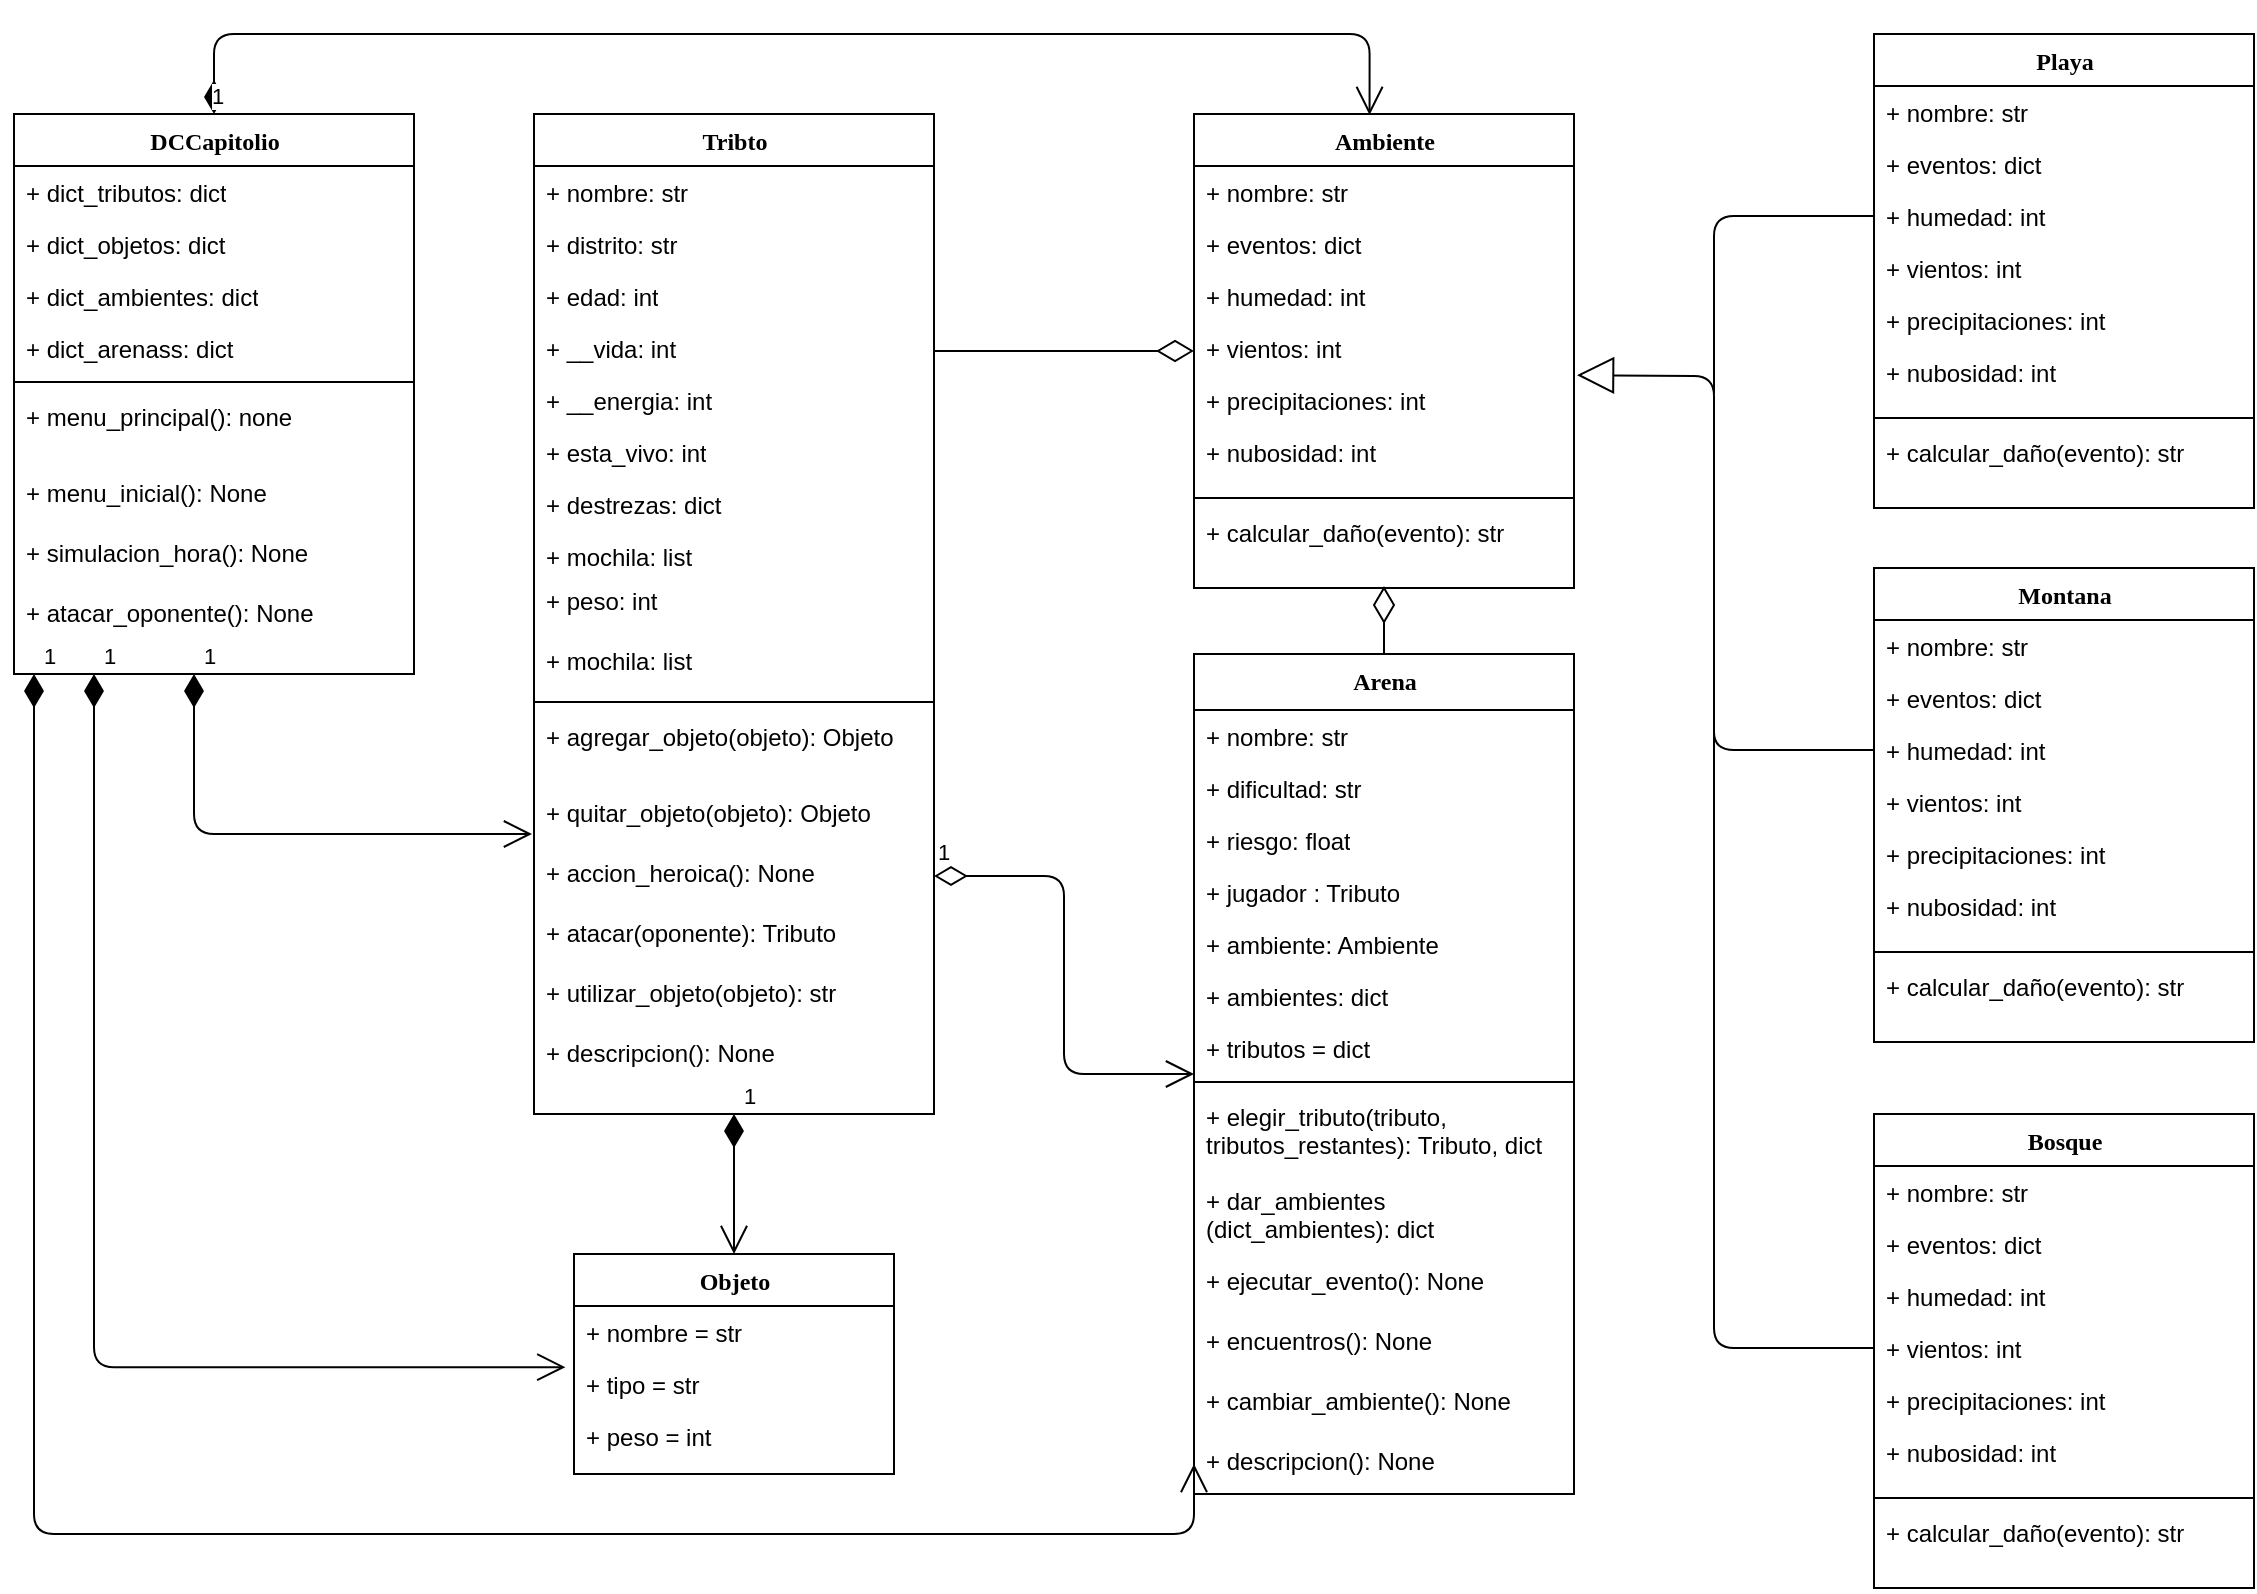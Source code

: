 <mxfile version="14.8.5" type="github">
  <diagram name="Page-1" id="9f46799a-70d6-7492-0946-bef42562c5a5">
    <mxGraphModel dx="2784" dy="868" grid="1" gridSize="10" guides="1" tooltips="1" connect="1" arrows="1" fold="1" page="1" pageScale="1" pageWidth="1100" pageHeight="850" background="none" math="0" shadow="0">
      <root>
        <mxCell id="0" />
        <mxCell id="1" parent="0" />
        <mxCell id="78961159f06e98e8-17" value="Tribto" style="swimlane;html=1;fontStyle=1;align=center;verticalAlign=top;childLayout=stackLayout;horizontal=1;startSize=26;horizontalStack=0;resizeParent=1;resizeLast=0;collapsible=1;marginBottom=0;swimlaneFillColor=#ffffff;rounded=0;shadow=0;comic=0;labelBackgroundColor=none;strokeWidth=1;fillColor=none;fontFamily=Verdana;fontSize=12" parent="1" vertex="1">
          <mxGeometry x="50" y="80" width="200" height="500" as="geometry" />
        </mxCell>
        <mxCell id="78961159f06e98e8-21" value="+ nombre: str" style="text;html=1;strokeColor=none;fillColor=none;align=left;verticalAlign=top;spacingLeft=4;spacingRight=4;whiteSpace=wrap;overflow=hidden;rotatable=0;points=[[0,0.5],[1,0.5]];portConstraint=eastwest;" parent="78961159f06e98e8-17" vertex="1">
          <mxGeometry y="26" width="200" height="26" as="geometry" />
        </mxCell>
        <mxCell id="78961159f06e98e8-23" value="+ distrito: str" style="text;html=1;strokeColor=none;fillColor=none;align=left;verticalAlign=top;spacingLeft=4;spacingRight=4;whiteSpace=wrap;overflow=hidden;rotatable=0;points=[[0,0.5],[1,0.5]];portConstraint=eastwest;" parent="78961159f06e98e8-17" vertex="1">
          <mxGeometry y="52" width="200" height="26" as="geometry" />
        </mxCell>
        <mxCell id="78961159f06e98e8-25" value="+ edad: int" style="text;html=1;strokeColor=none;fillColor=none;align=left;verticalAlign=top;spacingLeft=4;spacingRight=4;whiteSpace=wrap;overflow=hidden;rotatable=0;points=[[0,0.5],[1,0.5]];portConstraint=eastwest;" parent="78961159f06e98e8-17" vertex="1">
          <mxGeometry y="78" width="200" height="26" as="geometry" />
        </mxCell>
        <mxCell id="78961159f06e98e8-26" value="+ __vida: int" style="text;html=1;strokeColor=none;fillColor=none;align=left;verticalAlign=top;spacingLeft=4;spacingRight=4;whiteSpace=wrap;overflow=hidden;rotatable=0;points=[[0,0.5],[1,0.5]];portConstraint=eastwest;" parent="78961159f06e98e8-17" vertex="1">
          <mxGeometry y="104" width="200" height="26" as="geometry" />
        </mxCell>
        <mxCell id="78961159f06e98e8-24" value="+ __energia: int" style="text;html=1;strokeColor=none;fillColor=none;align=left;verticalAlign=top;spacingLeft=4;spacingRight=4;whiteSpace=wrap;overflow=hidden;rotatable=0;points=[[0,0.5],[1,0.5]];portConstraint=eastwest;" parent="78961159f06e98e8-17" vertex="1">
          <mxGeometry y="130" width="200" height="26" as="geometry" />
        </mxCell>
        <mxCell id="vN-iooVLjh_tuXfWnkwF-1" value="+ esta_vivo: int" style="text;html=1;strokeColor=none;fillColor=none;align=left;verticalAlign=top;spacingLeft=4;spacingRight=4;whiteSpace=wrap;overflow=hidden;rotatable=0;points=[[0,0.5],[1,0.5]];portConstraint=eastwest;" vertex="1" parent="78961159f06e98e8-17">
          <mxGeometry y="156" width="200" height="26" as="geometry" />
        </mxCell>
        <mxCell id="vN-iooVLjh_tuXfWnkwF-2" value="+ destrezas: dict" style="text;html=1;strokeColor=none;fillColor=none;align=left;verticalAlign=top;spacingLeft=4;spacingRight=4;whiteSpace=wrap;overflow=hidden;rotatable=0;points=[[0,0.5],[1,0.5]];portConstraint=eastwest;" vertex="1" parent="78961159f06e98e8-17">
          <mxGeometry y="182" width="200" height="26" as="geometry" />
        </mxCell>
        <mxCell id="vN-iooVLjh_tuXfWnkwF-5" value="+ mochila: list&lt;span style=&quot;color: rgba(0 , 0 , 0 , 0) ; font-family: monospace ; font-size: 0px&quot;&gt;%3CmxGraphModel%3E%3Croot%3E%3CmxCell%20id%3D%220%22%2F%3E%3CmxCell%20id%3D%221%22%20parent%3D%220%22%2F%3E%3CmxCell%20id%3D%222%22%20value%3D%22%2B%20__energia%3A%20vida%22%20style%3D%22text%3Bhtml%3D1%3BstrokeColor%3Dnone%3BfillColor%3Dnone%3Balign%3Dleft%3BverticalAlign%3Dtop%3BspacingLeft%3D4%3BspacingRight%3D4%3BwhiteSpace%3Dwrap%3Boverflow%3Dhidden%3Brotatable%3D0%3Bpoints%3D%5B%5B0%2C0.5%5D%2C%5B1%2C0.5%5D%5D%3BportConstraint%3Deastwest%3B%22%20vertex%3D%221%22%20parent%3D%221%22%3E%3CmxGeometry%20x%3D%2290%22%20y%3D%22213%22%20width%3D%22160%22%20height%3D%2226%22%20as%3D%22geometry%22%2F%3E%3C%2FmxCell%3E%3C%2Froot%3E%3C%2FmxGraphModel%3E&lt;/span&gt;" style="text;html=1;strokeColor=none;fillColor=none;align=left;verticalAlign=top;spacingLeft=4;spacingRight=4;whiteSpace=wrap;overflow=hidden;rotatable=0;points=[[0,0.5],[1,0.5]];portConstraint=eastwest;" vertex="1" parent="78961159f06e98e8-17">
          <mxGeometry y="208" width="200" height="22" as="geometry" />
        </mxCell>
        <mxCell id="vN-iooVLjh_tuXfWnkwF-4" value="+ peso: int" style="text;html=1;strokeColor=none;fillColor=none;align=left;verticalAlign=top;spacingLeft=4;spacingRight=4;whiteSpace=wrap;overflow=hidden;rotatable=0;points=[[0,0.5],[1,0.5]];portConstraint=eastwest;" vertex="1" parent="78961159f06e98e8-17">
          <mxGeometry y="230" width="200" height="30" as="geometry" />
        </mxCell>
        <mxCell id="vN-iooVLjh_tuXfWnkwF-3" value="+ mochila: list&lt;span style=&quot;color: rgba(0 , 0 , 0 , 0) ; font-family: monospace ; font-size: 0px&quot;&gt;%3CmxGraphModel%3E%3Croot%3E%3CmxCell%20id%3D%220%22%2F%3E%3CmxCell%20id%3D%221%22%20parent%3D%220%22%2F%3E%3CmxCell%20id%3D%222%22%20value%3D%22%2B%20__energia%3A%20vida%22%20style%3D%22text%3Bhtml%3D1%3BstrokeColor%3Dnone%3BfillColor%3Dnone%3Balign%3Dleft%3BverticalAlign%3Dtop%3BspacingLeft%3D4%3BspacingRight%3D4%3BwhiteSpace%3Dwrap%3Boverflow%3Dhidden%3Brotatable%3D0%3Bpoints%3D%5B%5B0%2C0.5%5D%2C%5B1%2C0.5%5D%5D%3BportConstraint%3Deastwest%3B%22%20vertex%3D%221%22%20parent%3D%221%22%3E%3CmxGeometry%20x%3D%2290%22%20y%3D%22213%22%20width%3D%22160%22%20height%3D%2226%22%20as%3D%22geometry%22%2F%3E%3C%2FmxCell%3E%3C%2Froot%3E%3C%2FmxGraphModel%3E&lt;/span&gt;" style="text;html=1;strokeColor=none;fillColor=none;align=left;verticalAlign=top;spacingLeft=4;spacingRight=4;whiteSpace=wrap;overflow=hidden;rotatable=0;points=[[0,0.5],[1,0.5]];portConstraint=eastwest;" vertex="1" parent="78961159f06e98e8-17">
          <mxGeometry y="260" width="200" height="30" as="geometry" />
        </mxCell>
        <mxCell id="78961159f06e98e8-19" value="" style="line;html=1;strokeWidth=1;fillColor=none;align=left;verticalAlign=middle;spacingTop=-1;spacingLeft=3;spacingRight=3;rotatable=0;labelPosition=right;points=[];portConstraint=eastwest;" parent="78961159f06e98e8-17" vertex="1">
          <mxGeometry y="290" width="200" height="8" as="geometry" />
        </mxCell>
        <mxCell id="78961159f06e98e8-20" value="+ agregar_objeto(objeto): Objeto&amp;nbsp;" style="text;html=1;strokeColor=none;fillColor=none;align=left;verticalAlign=top;spacingLeft=4;spacingRight=4;whiteSpace=wrap;overflow=hidden;rotatable=0;points=[[0,0.5],[1,0.5]];portConstraint=eastwest;" parent="78961159f06e98e8-17" vertex="1">
          <mxGeometry y="298" width="200" height="38" as="geometry" />
        </mxCell>
        <mxCell id="78961159f06e98e8-27" value="+ quitar_objeto(objeto): Objeto" style="text;html=1;strokeColor=none;fillColor=none;align=left;verticalAlign=top;spacingLeft=4;spacingRight=4;whiteSpace=wrap;overflow=hidden;rotatable=0;points=[[0,0.5],[1,0.5]];portConstraint=eastwest;" parent="78961159f06e98e8-17" vertex="1">
          <mxGeometry y="336" width="200" height="30" as="geometry" />
        </mxCell>
        <mxCell id="vN-iooVLjh_tuXfWnkwF-6" value="+ accion_heroica(): None&lt;span style=&quot;white-space: pre&quot;&gt;	&lt;/span&gt;" style="text;html=1;strokeColor=none;fillColor=none;align=left;verticalAlign=top;spacingLeft=4;spacingRight=4;whiteSpace=wrap;overflow=hidden;rotatable=0;points=[[0,0.5],[1,0.5]];portConstraint=eastwest;" vertex="1" parent="78961159f06e98e8-17">
          <mxGeometry y="366" width="200" height="30" as="geometry" />
        </mxCell>
        <mxCell id="vN-iooVLjh_tuXfWnkwF-7" value="+ atacar(oponente): Tributo" style="text;html=1;strokeColor=none;fillColor=none;align=left;verticalAlign=top;spacingLeft=4;spacingRight=4;whiteSpace=wrap;overflow=hidden;rotatable=0;points=[[0,0.5],[1,0.5]];portConstraint=eastwest;" vertex="1" parent="78961159f06e98e8-17">
          <mxGeometry y="396" width="200" height="30" as="geometry" />
        </mxCell>
        <mxCell id="vN-iooVLjh_tuXfWnkwF-8" value="+ utilizar_objeto(objeto): str" style="text;html=1;strokeColor=none;fillColor=none;align=left;verticalAlign=top;spacingLeft=4;spacingRight=4;whiteSpace=wrap;overflow=hidden;rotatable=0;points=[[0,0.5],[1,0.5]];portConstraint=eastwest;" vertex="1" parent="78961159f06e98e8-17">
          <mxGeometry y="426" width="200" height="30" as="geometry" />
        </mxCell>
        <mxCell id="vN-iooVLjh_tuXfWnkwF-9" value="+ descripcion(): None" style="text;html=1;strokeColor=none;fillColor=none;align=left;verticalAlign=top;spacingLeft=4;spacingRight=4;whiteSpace=wrap;overflow=hidden;rotatable=0;points=[[0,0.5],[1,0.5]];portConstraint=eastwest;" vertex="1" parent="78961159f06e98e8-17">
          <mxGeometry y="456" width="200" height="30" as="geometry" />
        </mxCell>
        <mxCell id="78961159f06e98e8-30" value="Ambiente" style="swimlane;html=1;fontStyle=1;align=center;verticalAlign=top;childLayout=stackLayout;horizontal=1;startSize=26;horizontalStack=0;resizeParent=1;resizeLast=0;collapsible=1;marginBottom=0;swimlaneFillColor=#ffffff;rounded=0;shadow=0;comic=0;labelBackgroundColor=none;strokeWidth=1;fillColor=none;fontFamily=Verdana;fontSize=12" parent="1" vertex="1">
          <mxGeometry x="380" y="80" width="190" height="237" as="geometry" />
        </mxCell>
        <mxCell id="78961159f06e98e8-31" value="+ nombre: str" style="text;html=1;strokeColor=none;fillColor=none;align=left;verticalAlign=top;spacingLeft=4;spacingRight=4;whiteSpace=wrap;overflow=hidden;rotatable=0;points=[[0,0.5],[1,0.5]];portConstraint=eastwest;" parent="78961159f06e98e8-30" vertex="1">
          <mxGeometry y="26" width="190" height="26" as="geometry" />
        </mxCell>
        <mxCell id="78961159f06e98e8-32" value="+ eventos: dict" style="text;html=1;strokeColor=none;fillColor=none;align=left;verticalAlign=top;spacingLeft=4;spacingRight=4;whiteSpace=wrap;overflow=hidden;rotatable=0;points=[[0,0.5],[1,0.5]];portConstraint=eastwest;" parent="78961159f06e98e8-30" vertex="1">
          <mxGeometry y="52" width="190" height="26" as="geometry" />
        </mxCell>
        <mxCell id="78961159f06e98e8-33" value="+ humedad: int" style="text;html=1;strokeColor=none;fillColor=none;align=left;verticalAlign=top;spacingLeft=4;spacingRight=4;whiteSpace=wrap;overflow=hidden;rotatable=0;points=[[0,0.5],[1,0.5]];portConstraint=eastwest;" parent="78961159f06e98e8-30" vertex="1">
          <mxGeometry y="78" width="190" height="26" as="geometry" />
        </mxCell>
        <mxCell id="78961159f06e98e8-34" value="+ vientos: int" style="text;html=1;strokeColor=none;fillColor=none;align=left;verticalAlign=top;spacingLeft=4;spacingRight=4;whiteSpace=wrap;overflow=hidden;rotatable=0;points=[[0,0.5],[1,0.5]];portConstraint=eastwest;" parent="78961159f06e98e8-30" vertex="1">
          <mxGeometry y="104" width="190" height="26" as="geometry" />
        </mxCell>
        <mxCell id="78961159f06e98e8-36" value="+ precipitaciones: int" style="text;html=1;strokeColor=none;fillColor=none;align=left;verticalAlign=top;spacingLeft=4;spacingRight=4;whiteSpace=wrap;overflow=hidden;rotatable=0;points=[[0,0.5],[1,0.5]];portConstraint=eastwest;" parent="78961159f06e98e8-30" vertex="1">
          <mxGeometry y="130" width="190" height="26" as="geometry" />
        </mxCell>
        <mxCell id="78961159f06e98e8-37" value="+ nubosidad: int" style="text;html=1;strokeColor=none;fillColor=none;align=left;verticalAlign=top;spacingLeft=4;spacingRight=4;whiteSpace=wrap;overflow=hidden;rotatable=0;points=[[0,0.5],[1,0.5]];portConstraint=eastwest;" parent="78961159f06e98e8-30" vertex="1">
          <mxGeometry y="156" width="190" height="32" as="geometry" />
        </mxCell>
        <mxCell id="78961159f06e98e8-38" value="" style="line;html=1;strokeWidth=1;fillColor=none;align=left;verticalAlign=middle;spacingTop=-1;spacingLeft=3;spacingRight=3;rotatable=0;labelPosition=right;points=[];portConstraint=eastwest;" parent="78961159f06e98e8-30" vertex="1">
          <mxGeometry y="188" width="190" height="8" as="geometry" />
        </mxCell>
        <mxCell id="78961159f06e98e8-39" value="+ calcular_daño(evento): str" style="text;html=1;strokeColor=none;fillColor=none;align=left;verticalAlign=top;spacingLeft=4;spacingRight=4;whiteSpace=wrap;overflow=hidden;rotatable=0;points=[[0,0.5],[1,0.5]];portConstraint=eastwest;" parent="78961159f06e98e8-30" vertex="1">
          <mxGeometry y="196" width="190" height="40" as="geometry" />
        </mxCell>
        <mxCell id="78961159f06e98e8-130" style="edgeStyle=elbowEdgeStyle;html=1;labelBackgroundColor=none;startFill=0;startSize=8;endArrow=diamondThin;endFill=0;endSize=16;fontFamily=Verdana;fontSize=12;elbow=vertical;" parent="1" source="78961159f06e98e8-82" target="78961159f06e98e8-39" edge="1">
          <mxGeometry relative="1" as="geometry" />
        </mxCell>
        <mxCell id="78961159f06e98e8-69" value="Objeto" style="swimlane;html=1;fontStyle=1;align=center;verticalAlign=top;childLayout=stackLayout;horizontal=1;startSize=26;horizontalStack=0;resizeParent=1;resizeLast=0;collapsible=1;marginBottom=0;swimlaneFillColor=#ffffff;rounded=0;shadow=0;comic=0;labelBackgroundColor=none;strokeWidth=1;fillColor=none;fontFamily=Verdana;fontSize=12" parent="1" vertex="1">
          <mxGeometry x="70" y="650" width="160" height="110" as="geometry" />
        </mxCell>
        <mxCell id="78961159f06e98e8-70" value="+ nombre = str" style="text;html=1;strokeColor=none;fillColor=none;align=left;verticalAlign=top;spacingLeft=4;spacingRight=4;whiteSpace=wrap;overflow=hidden;rotatable=0;points=[[0,0.5],[1,0.5]];portConstraint=eastwest;" parent="78961159f06e98e8-69" vertex="1">
          <mxGeometry y="26" width="160" height="26" as="geometry" />
        </mxCell>
        <mxCell id="78961159f06e98e8-71" value="+ tipo = str" style="text;html=1;strokeColor=none;fillColor=none;align=left;verticalAlign=top;spacingLeft=4;spacingRight=4;whiteSpace=wrap;overflow=hidden;rotatable=0;points=[[0,0.5],[1,0.5]];portConstraint=eastwest;" parent="78961159f06e98e8-69" vertex="1">
          <mxGeometry y="52" width="160" height="26" as="geometry" />
        </mxCell>
        <mxCell id="78961159f06e98e8-72" value="+ peso = int" style="text;html=1;strokeColor=none;fillColor=none;align=left;verticalAlign=top;spacingLeft=4;spacingRight=4;whiteSpace=wrap;overflow=hidden;rotatable=0;points=[[0,0.5],[1,0.5]];portConstraint=eastwest;" parent="78961159f06e98e8-69" vertex="1">
          <mxGeometry y="78" width="160" height="26" as="geometry" />
        </mxCell>
        <mxCell id="78961159f06e98e8-82" value="Arena" style="swimlane;html=1;fontStyle=1;align=center;verticalAlign=top;childLayout=stackLayout;horizontal=1;startSize=28;horizontalStack=0;resizeParent=1;resizeLast=0;collapsible=1;marginBottom=0;swimlaneFillColor=#ffffff;rounded=0;shadow=0;comic=0;labelBackgroundColor=none;strokeWidth=1;fillColor=none;fontFamily=Verdana;fontSize=12" parent="1" vertex="1">
          <mxGeometry x="380" y="350" width="190" height="420" as="geometry" />
        </mxCell>
        <mxCell id="78961159f06e98e8-83" value="+ nombre: str" style="text;html=1;strokeColor=none;fillColor=none;align=left;verticalAlign=top;spacingLeft=4;spacingRight=4;whiteSpace=wrap;overflow=hidden;rotatable=0;points=[[0,0.5],[1,0.5]];portConstraint=eastwest;" parent="78961159f06e98e8-82" vertex="1">
          <mxGeometry y="28" width="190" height="26" as="geometry" />
        </mxCell>
        <mxCell id="78961159f06e98e8-84" value="+ dificultad: str" style="text;html=1;strokeColor=none;fillColor=none;align=left;verticalAlign=top;spacingLeft=4;spacingRight=4;whiteSpace=wrap;overflow=hidden;rotatable=0;points=[[0,0.5],[1,0.5]];portConstraint=eastwest;" parent="78961159f06e98e8-82" vertex="1">
          <mxGeometry y="54" width="190" height="26" as="geometry" />
        </mxCell>
        <mxCell id="78961159f06e98e8-85" value="+ riesgo: float" style="text;html=1;strokeColor=none;fillColor=none;align=left;verticalAlign=top;spacingLeft=4;spacingRight=4;whiteSpace=wrap;overflow=hidden;rotatable=0;points=[[0,0.5],[1,0.5]];portConstraint=eastwest;" parent="78961159f06e98e8-82" vertex="1">
          <mxGeometry y="80" width="190" height="26" as="geometry" />
        </mxCell>
        <mxCell id="78961159f06e98e8-86" value="+ jugador : Tributo" style="text;html=1;strokeColor=none;fillColor=none;align=left;verticalAlign=top;spacingLeft=4;spacingRight=4;whiteSpace=wrap;overflow=hidden;rotatable=0;points=[[0,0.5],[1,0.5]];portConstraint=eastwest;" parent="78961159f06e98e8-82" vertex="1">
          <mxGeometry y="106" width="190" height="26" as="geometry" />
        </mxCell>
        <mxCell id="78961159f06e98e8-87" value="+ ambiente: Ambiente" style="text;html=1;strokeColor=none;fillColor=none;align=left;verticalAlign=top;spacingLeft=4;spacingRight=4;whiteSpace=wrap;overflow=hidden;rotatable=0;points=[[0,0.5],[1,0.5]];portConstraint=eastwest;" parent="78961159f06e98e8-82" vertex="1">
          <mxGeometry y="132" width="190" height="26" as="geometry" />
        </mxCell>
        <mxCell id="78961159f06e98e8-88" value="+ ambientes: dict" style="text;html=1;strokeColor=none;fillColor=none;align=left;verticalAlign=top;spacingLeft=4;spacingRight=4;whiteSpace=wrap;overflow=hidden;rotatable=0;points=[[0,0.5],[1,0.5]];portConstraint=eastwest;" parent="78961159f06e98e8-82" vertex="1">
          <mxGeometry y="158" width="190" height="26" as="geometry" />
        </mxCell>
        <mxCell id="78961159f06e98e8-89" value="+ tributos = dict" style="text;html=1;strokeColor=none;fillColor=none;align=left;verticalAlign=top;spacingLeft=4;spacingRight=4;whiteSpace=wrap;overflow=hidden;rotatable=0;points=[[0,0.5],[1,0.5]];portConstraint=eastwest;" parent="78961159f06e98e8-82" vertex="1">
          <mxGeometry y="184" width="190" height="26" as="geometry" />
        </mxCell>
        <mxCell id="78961159f06e98e8-90" value="" style="line;html=1;strokeWidth=1;fillColor=none;align=left;verticalAlign=middle;spacingTop=-1;spacingLeft=3;spacingRight=3;rotatable=0;labelPosition=right;points=[];portConstraint=eastwest;" parent="78961159f06e98e8-82" vertex="1">
          <mxGeometry y="210" width="190" height="8" as="geometry" />
        </mxCell>
        <mxCell id="78961159f06e98e8-91" value="+ elegir_tributo(tributo, tributos_restantes): Tributo, dict" style="text;html=1;strokeColor=none;fillColor=none;align=left;verticalAlign=top;spacingLeft=4;spacingRight=4;whiteSpace=wrap;overflow=hidden;rotatable=0;points=[[0,0.5],[1,0.5]];portConstraint=eastwest;" parent="78961159f06e98e8-82" vertex="1">
          <mxGeometry y="218" width="190" height="42" as="geometry" />
        </mxCell>
        <mxCell id="78961159f06e98e8-94" value="+ dar_ambientes (dict_ambientes): dict" style="text;html=1;strokeColor=none;fillColor=none;align=left;verticalAlign=top;spacingLeft=4;spacingRight=4;whiteSpace=wrap;overflow=hidden;rotatable=0;points=[[0,0.5],[1,0.5]];portConstraint=eastwest;" parent="78961159f06e98e8-82" vertex="1">
          <mxGeometry y="260" width="190" height="40" as="geometry" />
        </mxCell>
        <mxCell id="vN-iooVLjh_tuXfWnkwF-85" value="+ ejecutar_evento(): None" style="text;html=1;strokeColor=none;fillColor=none;align=left;verticalAlign=top;spacingLeft=4;spacingRight=4;whiteSpace=wrap;overflow=hidden;rotatable=0;points=[[0,0.5],[1,0.5]];portConstraint=eastwest;" vertex="1" parent="78961159f06e98e8-82">
          <mxGeometry y="300" width="190" height="30" as="geometry" />
        </mxCell>
        <mxCell id="vN-iooVLjh_tuXfWnkwF-84" value="+ encuentros(): None" style="text;html=1;strokeColor=none;fillColor=none;align=left;verticalAlign=top;spacingLeft=4;spacingRight=4;whiteSpace=wrap;overflow=hidden;rotatable=0;points=[[0,0.5],[1,0.5]];portConstraint=eastwest;" vertex="1" parent="78961159f06e98e8-82">
          <mxGeometry y="330" width="190" height="30" as="geometry" />
        </mxCell>
        <mxCell id="vN-iooVLjh_tuXfWnkwF-86" value="+ cambiar_ambiente(): None" style="text;html=1;strokeColor=none;fillColor=none;align=left;verticalAlign=top;spacingLeft=4;spacingRight=4;whiteSpace=wrap;overflow=hidden;rotatable=0;points=[[0,0.5],[1,0.5]];portConstraint=eastwest;" vertex="1" parent="78961159f06e98e8-82">
          <mxGeometry y="360" width="190" height="30" as="geometry" />
        </mxCell>
        <mxCell id="vN-iooVLjh_tuXfWnkwF-87" value="+ descripcion(): None" style="text;html=1;strokeColor=none;fillColor=none;align=left;verticalAlign=top;spacingLeft=4;spacingRight=4;whiteSpace=wrap;overflow=hidden;rotatable=0;points=[[0,0.5],[1,0.5]];portConstraint=eastwest;" vertex="1" parent="78961159f06e98e8-82">
          <mxGeometry y="390" width="190" height="30" as="geometry" />
        </mxCell>
        <mxCell id="78961159f06e98e8-121" style="edgeStyle=elbowEdgeStyle;html=1;labelBackgroundColor=none;startFill=0;startSize=8;endArrow=diamondThin;endFill=0;endSize=16;fontFamily=Verdana;fontSize=12;elbow=vertical;" parent="1" source="78961159f06e98e8-17" target="78961159f06e98e8-30" edge="1">
          <mxGeometry relative="1" as="geometry">
            <mxPoint x="250" y="259.882" as="sourcePoint" />
          </mxGeometry>
        </mxCell>
        <mxCell id="vN-iooVLjh_tuXfWnkwF-88" value="Playa" style="swimlane;html=1;fontStyle=1;align=center;verticalAlign=top;childLayout=stackLayout;horizontal=1;startSize=26;horizontalStack=0;resizeParent=1;resizeLast=0;collapsible=1;marginBottom=0;swimlaneFillColor=#ffffff;rounded=0;shadow=0;comic=0;labelBackgroundColor=none;strokeWidth=1;fillColor=none;fontFamily=Verdana;fontSize=12" vertex="1" parent="1">
          <mxGeometry x="720" y="40" width="190" height="237" as="geometry" />
        </mxCell>
        <mxCell id="vN-iooVLjh_tuXfWnkwF-89" value="+ nombre: str" style="text;html=1;strokeColor=none;fillColor=none;align=left;verticalAlign=top;spacingLeft=4;spacingRight=4;whiteSpace=wrap;overflow=hidden;rotatable=0;points=[[0,0.5],[1,0.5]];portConstraint=eastwest;" vertex="1" parent="vN-iooVLjh_tuXfWnkwF-88">
          <mxGeometry y="26" width="190" height="26" as="geometry" />
        </mxCell>
        <mxCell id="vN-iooVLjh_tuXfWnkwF-90" value="+ eventos: dict" style="text;html=1;strokeColor=none;fillColor=none;align=left;verticalAlign=top;spacingLeft=4;spacingRight=4;whiteSpace=wrap;overflow=hidden;rotatable=0;points=[[0,0.5],[1,0.5]];portConstraint=eastwest;" vertex="1" parent="vN-iooVLjh_tuXfWnkwF-88">
          <mxGeometry y="52" width="190" height="26" as="geometry" />
        </mxCell>
        <mxCell id="vN-iooVLjh_tuXfWnkwF-91" value="+ humedad: int" style="text;html=1;strokeColor=none;fillColor=none;align=left;verticalAlign=top;spacingLeft=4;spacingRight=4;whiteSpace=wrap;overflow=hidden;rotatable=0;points=[[0,0.5],[1,0.5]];portConstraint=eastwest;" vertex="1" parent="vN-iooVLjh_tuXfWnkwF-88">
          <mxGeometry y="78" width="190" height="26" as="geometry" />
        </mxCell>
        <mxCell id="vN-iooVLjh_tuXfWnkwF-92" value="+ vientos: int" style="text;html=1;strokeColor=none;fillColor=none;align=left;verticalAlign=top;spacingLeft=4;spacingRight=4;whiteSpace=wrap;overflow=hidden;rotatable=0;points=[[0,0.5],[1,0.5]];portConstraint=eastwest;" vertex="1" parent="vN-iooVLjh_tuXfWnkwF-88">
          <mxGeometry y="104" width="190" height="26" as="geometry" />
        </mxCell>
        <mxCell id="vN-iooVLjh_tuXfWnkwF-93" value="+ precipitaciones: int" style="text;html=1;strokeColor=none;fillColor=none;align=left;verticalAlign=top;spacingLeft=4;spacingRight=4;whiteSpace=wrap;overflow=hidden;rotatable=0;points=[[0,0.5],[1,0.5]];portConstraint=eastwest;" vertex="1" parent="vN-iooVLjh_tuXfWnkwF-88">
          <mxGeometry y="130" width="190" height="26" as="geometry" />
        </mxCell>
        <mxCell id="vN-iooVLjh_tuXfWnkwF-94" value="+ nubosidad: int" style="text;html=1;strokeColor=none;fillColor=none;align=left;verticalAlign=top;spacingLeft=4;spacingRight=4;whiteSpace=wrap;overflow=hidden;rotatable=0;points=[[0,0.5],[1,0.5]];portConstraint=eastwest;" vertex="1" parent="vN-iooVLjh_tuXfWnkwF-88">
          <mxGeometry y="156" width="190" height="32" as="geometry" />
        </mxCell>
        <mxCell id="vN-iooVLjh_tuXfWnkwF-95" value="" style="line;html=1;strokeWidth=1;fillColor=none;align=left;verticalAlign=middle;spacingTop=-1;spacingLeft=3;spacingRight=3;rotatable=0;labelPosition=right;points=[];portConstraint=eastwest;" vertex="1" parent="vN-iooVLjh_tuXfWnkwF-88">
          <mxGeometry y="188" width="190" height="8" as="geometry" />
        </mxCell>
        <mxCell id="vN-iooVLjh_tuXfWnkwF-96" value="+ calcular_daño(evento): str" style="text;html=1;strokeColor=none;fillColor=none;align=left;verticalAlign=top;spacingLeft=4;spacingRight=4;whiteSpace=wrap;overflow=hidden;rotatable=0;points=[[0,0.5],[1,0.5]];portConstraint=eastwest;" vertex="1" parent="vN-iooVLjh_tuXfWnkwF-88">
          <mxGeometry y="196" width="190" height="40" as="geometry" />
        </mxCell>
        <mxCell id="vN-iooVLjh_tuXfWnkwF-97" value="Montana" style="swimlane;html=1;fontStyle=1;align=center;verticalAlign=top;childLayout=stackLayout;horizontal=1;startSize=26;horizontalStack=0;resizeParent=1;resizeLast=0;collapsible=1;marginBottom=0;swimlaneFillColor=#ffffff;rounded=0;shadow=0;comic=0;labelBackgroundColor=none;strokeWidth=1;fillColor=none;fontFamily=Verdana;fontSize=12" vertex="1" parent="1">
          <mxGeometry x="720" y="307" width="190" height="237" as="geometry" />
        </mxCell>
        <mxCell id="vN-iooVLjh_tuXfWnkwF-98" value="+ nombre: str" style="text;html=1;strokeColor=none;fillColor=none;align=left;verticalAlign=top;spacingLeft=4;spacingRight=4;whiteSpace=wrap;overflow=hidden;rotatable=0;points=[[0,0.5],[1,0.5]];portConstraint=eastwest;" vertex="1" parent="vN-iooVLjh_tuXfWnkwF-97">
          <mxGeometry y="26" width="190" height="26" as="geometry" />
        </mxCell>
        <mxCell id="vN-iooVLjh_tuXfWnkwF-99" value="+ eventos: dict" style="text;html=1;strokeColor=none;fillColor=none;align=left;verticalAlign=top;spacingLeft=4;spacingRight=4;whiteSpace=wrap;overflow=hidden;rotatable=0;points=[[0,0.5],[1,0.5]];portConstraint=eastwest;" vertex="1" parent="vN-iooVLjh_tuXfWnkwF-97">
          <mxGeometry y="52" width="190" height="26" as="geometry" />
        </mxCell>
        <mxCell id="vN-iooVLjh_tuXfWnkwF-100" value="+ humedad: int" style="text;html=1;strokeColor=none;fillColor=none;align=left;verticalAlign=top;spacingLeft=4;spacingRight=4;whiteSpace=wrap;overflow=hidden;rotatable=0;points=[[0,0.5],[1,0.5]];portConstraint=eastwest;" vertex="1" parent="vN-iooVLjh_tuXfWnkwF-97">
          <mxGeometry y="78" width="190" height="26" as="geometry" />
        </mxCell>
        <mxCell id="vN-iooVLjh_tuXfWnkwF-101" value="+ vientos: int" style="text;html=1;strokeColor=none;fillColor=none;align=left;verticalAlign=top;spacingLeft=4;spacingRight=4;whiteSpace=wrap;overflow=hidden;rotatable=0;points=[[0,0.5],[1,0.5]];portConstraint=eastwest;" vertex="1" parent="vN-iooVLjh_tuXfWnkwF-97">
          <mxGeometry y="104" width="190" height="26" as="geometry" />
        </mxCell>
        <mxCell id="vN-iooVLjh_tuXfWnkwF-102" value="+ precipitaciones: int" style="text;html=1;strokeColor=none;fillColor=none;align=left;verticalAlign=top;spacingLeft=4;spacingRight=4;whiteSpace=wrap;overflow=hidden;rotatable=0;points=[[0,0.5],[1,0.5]];portConstraint=eastwest;" vertex="1" parent="vN-iooVLjh_tuXfWnkwF-97">
          <mxGeometry y="130" width="190" height="26" as="geometry" />
        </mxCell>
        <mxCell id="vN-iooVLjh_tuXfWnkwF-103" value="+ nubosidad: int" style="text;html=1;strokeColor=none;fillColor=none;align=left;verticalAlign=top;spacingLeft=4;spacingRight=4;whiteSpace=wrap;overflow=hidden;rotatable=0;points=[[0,0.5],[1,0.5]];portConstraint=eastwest;" vertex="1" parent="vN-iooVLjh_tuXfWnkwF-97">
          <mxGeometry y="156" width="190" height="32" as="geometry" />
        </mxCell>
        <mxCell id="vN-iooVLjh_tuXfWnkwF-104" value="" style="line;html=1;strokeWidth=1;fillColor=none;align=left;verticalAlign=middle;spacingTop=-1;spacingLeft=3;spacingRight=3;rotatable=0;labelPosition=right;points=[];portConstraint=eastwest;" vertex="1" parent="vN-iooVLjh_tuXfWnkwF-97">
          <mxGeometry y="188" width="190" height="8" as="geometry" />
        </mxCell>
        <mxCell id="vN-iooVLjh_tuXfWnkwF-105" value="+ calcular_daño(evento): str" style="text;html=1;strokeColor=none;fillColor=none;align=left;verticalAlign=top;spacingLeft=4;spacingRight=4;whiteSpace=wrap;overflow=hidden;rotatable=0;points=[[0,0.5],[1,0.5]];portConstraint=eastwest;" vertex="1" parent="vN-iooVLjh_tuXfWnkwF-97">
          <mxGeometry y="196" width="190" height="40" as="geometry" />
        </mxCell>
        <mxCell id="vN-iooVLjh_tuXfWnkwF-106" value="Bosque" style="swimlane;html=1;fontStyle=1;align=center;verticalAlign=top;childLayout=stackLayout;horizontal=1;startSize=26;horizontalStack=0;resizeParent=1;resizeLast=0;collapsible=1;marginBottom=0;swimlaneFillColor=#ffffff;rounded=0;shadow=0;comic=0;labelBackgroundColor=none;strokeWidth=1;fillColor=none;fontFamily=Verdana;fontSize=12" vertex="1" parent="1">
          <mxGeometry x="720" y="580" width="190" height="237" as="geometry" />
        </mxCell>
        <mxCell id="vN-iooVLjh_tuXfWnkwF-107" value="+ nombre: str" style="text;html=1;strokeColor=none;fillColor=none;align=left;verticalAlign=top;spacingLeft=4;spacingRight=4;whiteSpace=wrap;overflow=hidden;rotatable=0;points=[[0,0.5],[1,0.5]];portConstraint=eastwest;" vertex="1" parent="vN-iooVLjh_tuXfWnkwF-106">
          <mxGeometry y="26" width="190" height="26" as="geometry" />
        </mxCell>
        <mxCell id="vN-iooVLjh_tuXfWnkwF-108" value="+ eventos: dict" style="text;html=1;strokeColor=none;fillColor=none;align=left;verticalAlign=top;spacingLeft=4;spacingRight=4;whiteSpace=wrap;overflow=hidden;rotatable=0;points=[[0,0.5],[1,0.5]];portConstraint=eastwest;" vertex="1" parent="vN-iooVLjh_tuXfWnkwF-106">
          <mxGeometry y="52" width="190" height="26" as="geometry" />
        </mxCell>
        <mxCell id="vN-iooVLjh_tuXfWnkwF-109" value="+ humedad: int" style="text;html=1;strokeColor=none;fillColor=none;align=left;verticalAlign=top;spacingLeft=4;spacingRight=4;whiteSpace=wrap;overflow=hidden;rotatable=0;points=[[0,0.5],[1,0.5]];portConstraint=eastwest;" vertex="1" parent="vN-iooVLjh_tuXfWnkwF-106">
          <mxGeometry y="78" width="190" height="26" as="geometry" />
        </mxCell>
        <mxCell id="vN-iooVLjh_tuXfWnkwF-110" value="+ vientos: int" style="text;html=1;strokeColor=none;fillColor=none;align=left;verticalAlign=top;spacingLeft=4;spacingRight=4;whiteSpace=wrap;overflow=hidden;rotatable=0;points=[[0,0.5],[1,0.5]];portConstraint=eastwest;" vertex="1" parent="vN-iooVLjh_tuXfWnkwF-106">
          <mxGeometry y="104" width="190" height="26" as="geometry" />
        </mxCell>
        <mxCell id="vN-iooVLjh_tuXfWnkwF-111" value="+ precipitaciones: int" style="text;html=1;strokeColor=none;fillColor=none;align=left;verticalAlign=top;spacingLeft=4;spacingRight=4;whiteSpace=wrap;overflow=hidden;rotatable=0;points=[[0,0.5],[1,0.5]];portConstraint=eastwest;" vertex="1" parent="vN-iooVLjh_tuXfWnkwF-106">
          <mxGeometry y="130" width="190" height="26" as="geometry" />
        </mxCell>
        <mxCell id="vN-iooVLjh_tuXfWnkwF-112" value="+ nubosidad: int" style="text;html=1;strokeColor=none;fillColor=none;align=left;verticalAlign=top;spacingLeft=4;spacingRight=4;whiteSpace=wrap;overflow=hidden;rotatable=0;points=[[0,0.5],[1,0.5]];portConstraint=eastwest;" vertex="1" parent="vN-iooVLjh_tuXfWnkwF-106">
          <mxGeometry y="156" width="190" height="32" as="geometry" />
        </mxCell>
        <mxCell id="vN-iooVLjh_tuXfWnkwF-113" value="" style="line;html=1;strokeWidth=1;fillColor=none;align=left;verticalAlign=middle;spacingTop=-1;spacingLeft=3;spacingRight=3;rotatable=0;labelPosition=right;points=[];portConstraint=eastwest;" vertex="1" parent="vN-iooVLjh_tuXfWnkwF-106">
          <mxGeometry y="188" width="190" height="8" as="geometry" />
        </mxCell>
        <mxCell id="vN-iooVLjh_tuXfWnkwF-114" value="+ calcular_daño(evento): str" style="text;html=1;strokeColor=none;fillColor=none;align=left;verticalAlign=top;spacingLeft=4;spacingRight=4;whiteSpace=wrap;overflow=hidden;rotatable=0;points=[[0,0.5],[1,0.5]];portConstraint=eastwest;" vertex="1" parent="vN-iooVLjh_tuXfWnkwF-106">
          <mxGeometry y="196" width="190" height="40" as="geometry" />
        </mxCell>
        <mxCell id="vN-iooVLjh_tuXfWnkwF-121" value="1" style="endArrow=open;html=1;endSize=12;startArrow=diamondThin;startSize=14;startFill=0;edgeStyle=orthogonalEdgeStyle;align=left;verticalAlign=bottom;exitX=1;exitY=0.5;exitDx=0;exitDy=0;" edge="1" parent="1" source="vN-iooVLjh_tuXfWnkwF-6" target="78961159f06e98e8-82">
          <mxGeometry x="-1" y="3" relative="1" as="geometry">
            <mxPoint x="290" y="440" as="sourcePoint" />
            <mxPoint x="640" y="480" as="targetPoint" />
          </mxGeometry>
        </mxCell>
        <mxCell id="vN-iooVLjh_tuXfWnkwF-122" value="1" style="endArrow=open;html=1;endSize=12;startArrow=diamondThin;startSize=14;startFill=1;edgeStyle=orthogonalEdgeStyle;align=left;verticalAlign=bottom;entryX=0.5;entryY=0;entryDx=0;entryDy=0;exitX=0.5;exitY=1;exitDx=0;exitDy=0;" edge="1" parent="1" source="78961159f06e98e8-17" target="78961159f06e98e8-69">
          <mxGeometry x="-1" y="3" relative="1" as="geometry">
            <mxPoint x="130" y="580" as="sourcePoint" />
            <mxPoint x="500" y="356" as="targetPoint" />
            <Array as="points">
              <mxPoint x="150" y="600" />
              <mxPoint x="150" y="600" />
            </Array>
          </mxGeometry>
        </mxCell>
        <mxCell id="vN-iooVLjh_tuXfWnkwF-126" value="" style="endArrow=block;endSize=16;endFill=0;html=1;entryX=1.008;entryY=0.023;entryDx=0;entryDy=0;entryPerimeter=0;exitX=0;exitY=0.5;exitDx=0;exitDy=0;" edge="1" parent="1" source="vN-iooVLjh_tuXfWnkwF-100" target="78961159f06e98e8-36">
          <mxGeometry x="-0.375" y="50" width="160" relative="1" as="geometry">
            <mxPoint x="810" y="307" as="sourcePoint" />
            <mxPoint x="580" y="220" as="targetPoint" />
            <Array as="points">
              <mxPoint x="640" y="398" />
              <mxPoint x="640" y="380" />
              <mxPoint x="640" y="211" />
            </Array>
            <mxPoint as="offset" />
          </mxGeometry>
        </mxCell>
        <mxCell id="vN-iooVLjh_tuXfWnkwF-162" value="" style="endArrow=none;html=1;exitX=0;exitY=0.5;exitDx=0;exitDy=0;" edge="1" parent="1" source="vN-iooVLjh_tuXfWnkwF-110">
          <mxGeometry width="50" height="50" relative="1" as="geometry">
            <mxPoint x="580" y="360" as="sourcePoint" />
            <mxPoint x="640" y="380" as="targetPoint" />
            <Array as="points">
              <mxPoint x="640" y="697" />
            </Array>
          </mxGeometry>
        </mxCell>
        <mxCell id="vN-iooVLjh_tuXfWnkwF-163" value="" style="endArrow=none;html=1;entryX=0;entryY=0.5;entryDx=0;entryDy=0;" edge="1" parent="1" target="vN-iooVLjh_tuXfWnkwF-91">
          <mxGeometry width="50" height="50" relative="1" as="geometry">
            <mxPoint x="640" y="220" as="sourcePoint" />
            <mxPoint x="630" y="310" as="targetPoint" />
            <Array as="points">
              <mxPoint x="640" y="131" />
            </Array>
          </mxGeometry>
        </mxCell>
        <mxCell id="vN-iooVLjh_tuXfWnkwF-164" value="DCCapitolio" style="swimlane;html=1;fontStyle=1;align=center;verticalAlign=top;childLayout=stackLayout;horizontal=1;startSize=26;horizontalStack=0;resizeParent=1;resizeLast=0;collapsible=1;marginBottom=0;swimlaneFillColor=#ffffff;rounded=0;shadow=0;comic=0;labelBackgroundColor=none;strokeWidth=1;fillColor=none;fontFamily=Verdana;fontSize=12" vertex="1" parent="1">
          <mxGeometry x="-210" y="80" width="200" height="280" as="geometry" />
        </mxCell>
        <mxCell id="vN-iooVLjh_tuXfWnkwF-165" value="+ dict_tributos: dict" style="text;html=1;strokeColor=none;fillColor=none;align=left;verticalAlign=top;spacingLeft=4;spacingRight=4;whiteSpace=wrap;overflow=hidden;rotatable=0;points=[[0,0.5],[1,0.5]];portConstraint=eastwest;" vertex="1" parent="vN-iooVLjh_tuXfWnkwF-164">
          <mxGeometry y="26" width="200" height="26" as="geometry" />
        </mxCell>
        <mxCell id="vN-iooVLjh_tuXfWnkwF-182" value="+ dict_objetos: dict" style="text;html=1;strokeColor=none;fillColor=none;align=left;verticalAlign=top;spacingLeft=4;spacingRight=4;whiteSpace=wrap;overflow=hidden;rotatable=0;points=[[0,0.5],[1,0.5]];portConstraint=eastwest;" vertex="1" parent="vN-iooVLjh_tuXfWnkwF-164">
          <mxGeometry y="52" width="200" height="26" as="geometry" />
        </mxCell>
        <mxCell id="vN-iooVLjh_tuXfWnkwF-184" value="+ dict_ambientes: dict" style="text;html=1;strokeColor=none;fillColor=none;align=left;verticalAlign=top;spacingLeft=4;spacingRight=4;whiteSpace=wrap;overflow=hidden;rotatable=0;points=[[0,0.5],[1,0.5]];portConstraint=eastwest;" vertex="1" parent="vN-iooVLjh_tuXfWnkwF-164">
          <mxGeometry y="78" width="200" height="26" as="geometry" />
        </mxCell>
        <mxCell id="vN-iooVLjh_tuXfWnkwF-183" value="+ dict_arenass: dict" style="text;html=1;strokeColor=none;fillColor=none;align=left;verticalAlign=top;spacingLeft=4;spacingRight=4;whiteSpace=wrap;overflow=hidden;rotatable=0;points=[[0,0.5],[1,0.5]];portConstraint=eastwest;" vertex="1" parent="vN-iooVLjh_tuXfWnkwF-164">
          <mxGeometry y="104" width="200" height="26" as="geometry" />
        </mxCell>
        <mxCell id="vN-iooVLjh_tuXfWnkwF-175" value="" style="line;html=1;strokeWidth=1;fillColor=none;align=left;verticalAlign=middle;spacingTop=-1;spacingLeft=3;spacingRight=3;rotatable=0;labelPosition=right;points=[];portConstraint=eastwest;" vertex="1" parent="vN-iooVLjh_tuXfWnkwF-164">
          <mxGeometry y="130" width="200" height="8" as="geometry" />
        </mxCell>
        <mxCell id="vN-iooVLjh_tuXfWnkwF-176" value="+ menu_principal(): none" style="text;html=1;strokeColor=none;fillColor=none;align=left;verticalAlign=top;spacingLeft=4;spacingRight=4;whiteSpace=wrap;overflow=hidden;rotatable=0;points=[[0,0.5],[1,0.5]];portConstraint=eastwest;" vertex="1" parent="vN-iooVLjh_tuXfWnkwF-164">
          <mxGeometry y="138" width="200" height="38" as="geometry" />
        </mxCell>
        <mxCell id="vN-iooVLjh_tuXfWnkwF-177" value="+ menu_inicial(): None" style="text;html=1;strokeColor=none;fillColor=none;align=left;verticalAlign=top;spacingLeft=4;spacingRight=4;whiteSpace=wrap;overflow=hidden;rotatable=0;points=[[0,0.5],[1,0.5]];portConstraint=eastwest;" vertex="1" parent="vN-iooVLjh_tuXfWnkwF-164">
          <mxGeometry y="176" width="200" height="30" as="geometry" />
        </mxCell>
        <mxCell id="vN-iooVLjh_tuXfWnkwF-178" value="+ simulacion_hora(): None" style="text;html=1;strokeColor=none;fillColor=none;align=left;verticalAlign=top;spacingLeft=4;spacingRight=4;whiteSpace=wrap;overflow=hidden;rotatable=0;points=[[0,0.5],[1,0.5]];portConstraint=eastwest;" vertex="1" parent="vN-iooVLjh_tuXfWnkwF-164">
          <mxGeometry y="206" width="200" height="30" as="geometry" />
        </mxCell>
        <mxCell id="vN-iooVLjh_tuXfWnkwF-179" value="+ atacar_oponente(): None" style="text;html=1;strokeColor=none;fillColor=none;align=left;verticalAlign=top;spacingLeft=4;spacingRight=4;whiteSpace=wrap;overflow=hidden;rotatable=0;points=[[0,0.5],[1,0.5]];portConstraint=eastwest;" vertex="1" parent="vN-iooVLjh_tuXfWnkwF-164">
          <mxGeometry y="236" width="200" height="30" as="geometry" />
        </mxCell>
        <mxCell id="vN-iooVLjh_tuXfWnkwF-187" value="1" style="endArrow=open;html=1;endSize=12;startArrow=diamondThin;startSize=14;startFill=1;edgeStyle=orthogonalEdgeStyle;align=left;verticalAlign=bottom;" edge="1" parent="1">
          <mxGeometry x="-1" y="3" relative="1" as="geometry">
            <mxPoint x="-120" y="360" as="sourcePoint" />
            <mxPoint x="49" y="440" as="targetPoint" />
            <Array as="points">
              <mxPoint x="-120" y="440" />
            </Array>
          </mxGeometry>
        </mxCell>
        <mxCell id="vN-iooVLjh_tuXfWnkwF-188" value="1" style="endArrow=open;html=1;endSize=12;startArrow=diamondThin;startSize=14;startFill=1;edgeStyle=orthogonalEdgeStyle;align=left;verticalAlign=bottom;entryX=-0.027;entryY=0.177;entryDx=0;entryDy=0;entryPerimeter=0;" edge="1" parent="1" target="78961159f06e98e8-71">
          <mxGeometry x="-1" y="3" relative="1" as="geometry">
            <mxPoint x="-170" y="360" as="sourcePoint" />
            <mxPoint x="180" y="680" as="targetPoint" />
            <Array as="points">
              <mxPoint x="-170" y="707" />
            </Array>
          </mxGeometry>
        </mxCell>
        <mxCell id="vN-iooVLjh_tuXfWnkwF-189" value="1" style="endArrow=open;html=1;endSize=12;startArrow=diamondThin;startSize=14;startFill=1;edgeStyle=orthogonalEdgeStyle;align=left;verticalAlign=bottom;entryX=0;entryY=0.5;entryDx=0;entryDy=0;" edge="1" parent="1" target="vN-iooVLjh_tuXfWnkwF-87">
          <mxGeometry x="-1" y="3" relative="1" as="geometry">
            <mxPoint x="-200" y="360" as="sourcePoint" />
            <mxPoint x="190" y="690" as="targetPoint" />
            <Array as="points">
              <mxPoint x="-200" y="790" />
              <mxPoint x="380" y="790" />
            </Array>
          </mxGeometry>
        </mxCell>
        <mxCell id="vN-iooVLjh_tuXfWnkwF-190" value="1" style="endArrow=open;html=1;endSize=12;startArrow=diamondThin;startSize=14;startFill=1;edgeStyle=orthogonalEdgeStyle;align=left;verticalAlign=bottom;entryX=0.462;entryY=0.002;entryDx=0;entryDy=0;exitX=0.5;exitY=0;exitDx=0;exitDy=0;entryPerimeter=0;" edge="1" parent="1" source="vN-iooVLjh_tuXfWnkwF-164" target="78961159f06e98e8-30">
          <mxGeometry x="-1" y="3" relative="1" as="geometry">
            <mxPoint x="200" y="630" as="sourcePoint" />
            <mxPoint x="200" y="700" as="targetPoint" />
            <Array as="points">
              <mxPoint x="-110" y="40" />
              <mxPoint x="468" y="40" />
            </Array>
          </mxGeometry>
        </mxCell>
      </root>
    </mxGraphModel>
  </diagram>
</mxfile>
